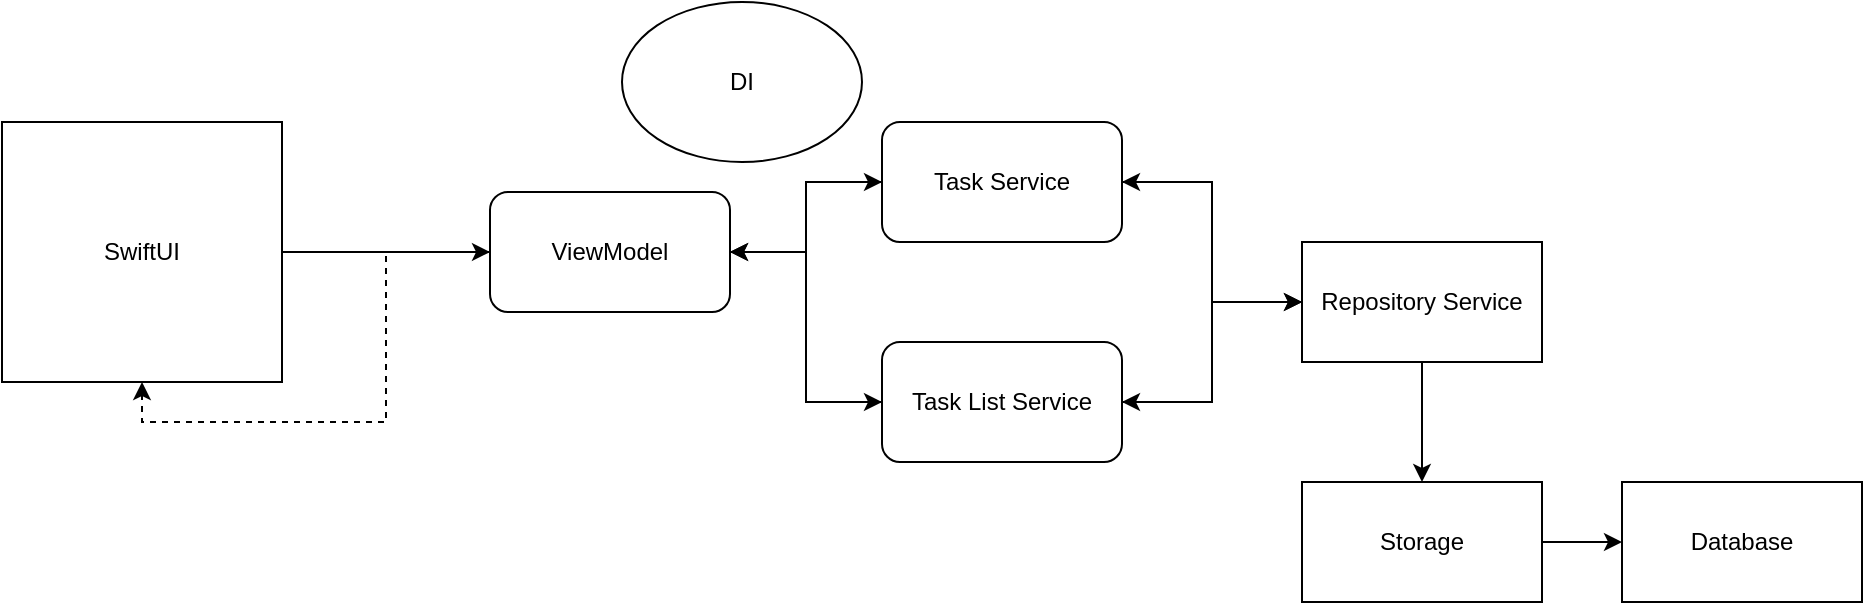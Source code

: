 <mxfile version="24.7.8">
  <diagram name="Page-1" id="JUiJTz4QVHb5tbWXsS_-">
    <mxGraphModel dx="1272" dy="820" grid="1" gridSize="10" guides="1" tooltips="1" connect="1" arrows="1" fold="1" page="1" pageScale="1" pageWidth="827" pageHeight="1169" math="0" shadow="0">
      <root>
        <mxCell id="0" />
        <mxCell id="1" parent="0" />
        <mxCell id="2WDCpD30VYiqiOwWDSLP-6" style="edgeStyle=orthogonalEdgeStyle;rounded=0;orthogonalLoop=1;jettySize=auto;html=1;entryX=0;entryY=0.5;entryDx=0;entryDy=0;" edge="1" parent="1" source="2WDCpD30VYiqiOwWDSLP-1" target="2WDCpD30VYiqiOwWDSLP-2">
          <mxGeometry relative="1" as="geometry" />
        </mxCell>
        <mxCell id="2WDCpD30VYiqiOwWDSLP-1" value="SwiftUI" style="rounded=0;whiteSpace=wrap;html=1;" vertex="1" parent="1">
          <mxGeometry x="110" y="100" width="140" height="130" as="geometry" />
        </mxCell>
        <mxCell id="2WDCpD30VYiqiOwWDSLP-7" style="edgeStyle=orthogonalEdgeStyle;rounded=0;orthogonalLoop=1;jettySize=auto;html=1;entryX=0;entryY=0.5;entryDx=0;entryDy=0;" edge="1" parent="1" source="2WDCpD30VYiqiOwWDSLP-2" target="2WDCpD30VYiqiOwWDSLP-3">
          <mxGeometry relative="1" as="geometry" />
        </mxCell>
        <mxCell id="2WDCpD30VYiqiOwWDSLP-8" style="edgeStyle=orthogonalEdgeStyle;rounded=0;orthogonalLoop=1;jettySize=auto;html=1;entryX=0;entryY=0.5;entryDx=0;entryDy=0;" edge="1" parent="1" source="2WDCpD30VYiqiOwWDSLP-2" target="2WDCpD30VYiqiOwWDSLP-4">
          <mxGeometry relative="1" as="geometry" />
        </mxCell>
        <mxCell id="2WDCpD30VYiqiOwWDSLP-19" style="edgeStyle=orthogonalEdgeStyle;rounded=0;orthogonalLoop=1;jettySize=auto;html=1;entryX=0.5;entryY=1;entryDx=0;entryDy=0;dashed=1;" edge="1" parent="1" source="2WDCpD30VYiqiOwWDSLP-2" target="2WDCpD30VYiqiOwWDSLP-1">
          <mxGeometry relative="1" as="geometry" />
        </mxCell>
        <mxCell id="2WDCpD30VYiqiOwWDSLP-2" value="ViewModel" style="rounded=1;whiteSpace=wrap;html=1;" vertex="1" parent="1">
          <mxGeometry x="354" y="135" width="120" height="60" as="geometry" />
        </mxCell>
        <mxCell id="2WDCpD30VYiqiOwWDSLP-9" style="edgeStyle=orthogonalEdgeStyle;rounded=0;orthogonalLoop=1;jettySize=auto;html=1;entryX=0;entryY=0.5;entryDx=0;entryDy=0;" edge="1" parent="1" source="2WDCpD30VYiqiOwWDSLP-3" target="2WDCpD30VYiqiOwWDSLP-5">
          <mxGeometry relative="1" as="geometry" />
        </mxCell>
        <mxCell id="2WDCpD30VYiqiOwWDSLP-14" style="edgeStyle=orthogonalEdgeStyle;rounded=0;orthogonalLoop=1;jettySize=auto;html=1;entryX=1;entryY=0.5;entryDx=0;entryDy=0;" edge="1" parent="1" source="2WDCpD30VYiqiOwWDSLP-3" target="2WDCpD30VYiqiOwWDSLP-2">
          <mxGeometry relative="1" as="geometry" />
        </mxCell>
        <mxCell id="2WDCpD30VYiqiOwWDSLP-3" value="Task Service" style="rounded=1;whiteSpace=wrap;html=1;" vertex="1" parent="1">
          <mxGeometry x="550" y="100" width="120" height="60" as="geometry" />
        </mxCell>
        <mxCell id="2WDCpD30VYiqiOwWDSLP-10" style="edgeStyle=orthogonalEdgeStyle;rounded=0;orthogonalLoop=1;jettySize=auto;html=1;entryX=0;entryY=0.5;entryDx=0;entryDy=0;" edge="1" parent="1" source="2WDCpD30VYiqiOwWDSLP-4" target="2WDCpD30VYiqiOwWDSLP-5">
          <mxGeometry relative="1" as="geometry" />
        </mxCell>
        <mxCell id="2WDCpD30VYiqiOwWDSLP-13" style="edgeStyle=orthogonalEdgeStyle;rounded=0;orthogonalLoop=1;jettySize=auto;html=1;entryX=1;entryY=0.5;entryDx=0;entryDy=0;" edge="1" parent="1" source="2WDCpD30VYiqiOwWDSLP-4" target="2WDCpD30VYiqiOwWDSLP-2">
          <mxGeometry relative="1" as="geometry" />
        </mxCell>
        <mxCell id="2WDCpD30VYiqiOwWDSLP-4" value="Task List Service" style="rounded=1;whiteSpace=wrap;html=1;" vertex="1" parent="1">
          <mxGeometry x="550" y="210" width="120" height="60" as="geometry" />
        </mxCell>
        <mxCell id="2WDCpD30VYiqiOwWDSLP-11" style="edgeStyle=orthogonalEdgeStyle;rounded=0;orthogonalLoop=1;jettySize=auto;html=1;entryX=1;entryY=0.5;entryDx=0;entryDy=0;" edge="1" parent="1" source="2WDCpD30VYiqiOwWDSLP-5" target="2WDCpD30VYiqiOwWDSLP-3">
          <mxGeometry relative="1" as="geometry" />
        </mxCell>
        <mxCell id="2WDCpD30VYiqiOwWDSLP-12" style="edgeStyle=orthogonalEdgeStyle;rounded=0;orthogonalLoop=1;jettySize=auto;html=1;" edge="1" parent="1" source="2WDCpD30VYiqiOwWDSLP-5" target="2WDCpD30VYiqiOwWDSLP-4">
          <mxGeometry relative="1" as="geometry" />
        </mxCell>
        <mxCell id="2WDCpD30VYiqiOwWDSLP-21" style="edgeStyle=orthogonalEdgeStyle;rounded=0;orthogonalLoop=1;jettySize=auto;html=1;entryX=0.5;entryY=0;entryDx=0;entryDy=0;" edge="1" parent="1" source="2WDCpD30VYiqiOwWDSLP-5" target="2WDCpD30VYiqiOwWDSLP-20">
          <mxGeometry relative="1" as="geometry" />
        </mxCell>
        <mxCell id="2WDCpD30VYiqiOwWDSLP-5" value="Repository Service" style="rounded=0;whiteSpace=wrap;html=1;" vertex="1" parent="1">
          <mxGeometry x="760" y="160" width="120" height="60" as="geometry" />
        </mxCell>
        <mxCell id="2WDCpD30VYiqiOwWDSLP-15" value="DI" style="ellipse;whiteSpace=wrap;html=1;" vertex="1" parent="1">
          <mxGeometry x="420" y="40" width="120" height="80" as="geometry" />
        </mxCell>
        <mxCell id="2WDCpD30VYiqiOwWDSLP-16" value="Database" style="rounded=0;whiteSpace=wrap;html=1;" vertex="1" parent="1">
          <mxGeometry x="920" y="280" width="120" height="60" as="geometry" />
        </mxCell>
        <mxCell id="2WDCpD30VYiqiOwWDSLP-22" style="edgeStyle=orthogonalEdgeStyle;rounded=0;orthogonalLoop=1;jettySize=auto;html=1;entryX=0;entryY=0.5;entryDx=0;entryDy=0;" edge="1" parent="1" source="2WDCpD30VYiqiOwWDSLP-20" target="2WDCpD30VYiqiOwWDSLP-16">
          <mxGeometry relative="1" as="geometry" />
        </mxCell>
        <mxCell id="2WDCpD30VYiqiOwWDSLP-20" value="Storage" style="rounded=0;whiteSpace=wrap;html=1;" vertex="1" parent="1">
          <mxGeometry x="760" y="280" width="120" height="60" as="geometry" />
        </mxCell>
      </root>
    </mxGraphModel>
  </diagram>
</mxfile>
